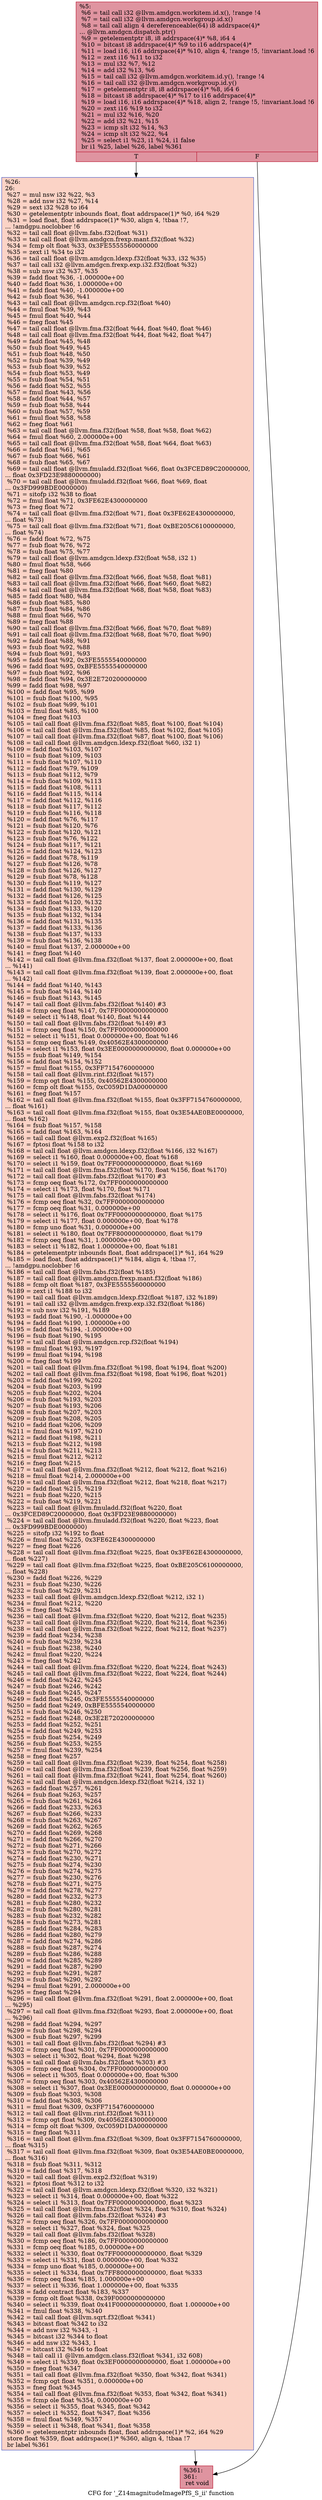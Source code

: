 digraph "CFG for '_Z14magnitudeImagePfS_S_ii' function" {
	label="CFG for '_Z14magnitudeImagePfS_S_ii' function";

	Node0x60104b0 [shape=record,color="#b70d28ff", style=filled, fillcolor="#b70d2870",label="{%5:\l  %6 = tail call i32 @llvm.amdgcn.workitem.id.x(), !range !4\l  %7 = tail call i32 @llvm.amdgcn.workgroup.id.x()\l  %8 = tail call align 4 dereferenceable(64) i8 addrspace(4)*\l... @llvm.amdgcn.dispatch.ptr()\l  %9 = getelementptr i8, i8 addrspace(4)* %8, i64 4\l  %10 = bitcast i8 addrspace(4)* %9 to i16 addrspace(4)*\l  %11 = load i16, i16 addrspace(4)* %10, align 4, !range !5, !invariant.load !6\l  %12 = zext i16 %11 to i32\l  %13 = mul i32 %7, %12\l  %14 = add i32 %13, %6\l  %15 = tail call i32 @llvm.amdgcn.workitem.id.y(), !range !4\l  %16 = tail call i32 @llvm.amdgcn.workgroup.id.y()\l  %17 = getelementptr i8, i8 addrspace(4)* %8, i64 6\l  %18 = bitcast i8 addrspace(4)* %17 to i16 addrspace(4)*\l  %19 = load i16, i16 addrspace(4)* %18, align 2, !range !5, !invariant.load !6\l  %20 = zext i16 %19 to i32\l  %21 = mul i32 %16, %20\l  %22 = add i32 %21, %15\l  %23 = icmp slt i32 %14, %3\l  %24 = icmp slt i32 %22, %4\l  %25 = select i1 %23, i1 %24, i1 false\l  br i1 %25, label %26, label %361\l|{<s0>T|<s1>F}}"];
	Node0x60104b0:s0 -> Node0x6013f10;
	Node0x60104b0:s1 -> Node0x6013fa0;
	Node0x6013f10 [shape=record,color="#3d50c3ff", style=filled, fillcolor="#f59c7d70",label="{%26:\l26:                                               \l  %27 = mul nsw i32 %22, %3\l  %28 = add nsw i32 %27, %14\l  %29 = sext i32 %28 to i64\l  %30 = getelementptr inbounds float, float addrspace(1)* %0, i64 %29\l  %31 = load float, float addrspace(1)* %30, align 4, !tbaa !7,\l... !amdgpu.noclobber !6\l  %32 = tail call float @llvm.fabs.f32(float %31)\l  %33 = tail call float @llvm.amdgcn.frexp.mant.f32(float %32)\l  %34 = fcmp olt float %33, 0x3FE5555560000000\l  %35 = zext i1 %34 to i32\l  %36 = tail call float @llvm.amdgcn.ldexp.f32(float %33, i32 %35)\l  %37 = tail call i32 @llvm.amdgcn.frexp.exp.i32.f32(float %32)\l  %38 = sub nsw i32 %37, %35\l  %39 = fadd float %36, -1.000000e+00\l  %40 = fadd float %36, 1.000000e+00\l  %41 = fadd float %40, -1.000000e+00\l  %42 = fsub float %36, %41\l  %43 = tail call float @llvm.amdgcn.rcp.f32(float %40)\l  %44 = fmul float %39, %43\l  %45 = fmul float %40, %44\l  %46 = fneg float %45\l  %47 = tail call float @llvm.fma.f32(float %44, float %40, float %46)\l  %48 = tail call float @llvm.fma.f32(float %44, float %42, float %47)\l  %49 = fadd float %45, %48\l  %50 = fsub float %49, %45\l  %51 = fsub float %48, %50\l  %52 = fsub float %39, %49\l  %53 = fsub float %39, %52\l  %54 = fsub float %53, %49\l  %55 = fsub float %54, %51\l  %56 = fadd float %52, %55\l  %57 = fmul float %43, %56\l  %58 = fadd float %44, %57\l  %59 = fsub float %58, %44\l  %60 = fsub float %57, %59\l  %61 = fmul float %58, %58\l  %62 = fneg float %61\l  %63 = tail call float @llvm.fma.f32(float %58, float %58, float %62)\l  %64 = fmul float %60, 2.000000e+00\l  %65 = tail call float @llvm.fma.f32(float %58, float %64, float %63)\l  %66 = fadd float %61, %65\l  %67 = fsub float %66, %61\l  %68 = fsub float %65, %67\l  %69 = tail call float @llvm.fmuladd.f32(float %66, float 0x3FCED89C20000000,\l... float 0x3FD23E9880000000)\l  %70 = tail call float @llvm.fmuladd.f32(float %66, float %69, float\l... 0x3FD999BDE0000000)\l  %71 = sitofp i32 %38 to float\l  %72 = fmul float %71, 0x3FE62E4300000000\l  %73 = fneg float %72\l  %74 = tail call float @llvm.fma.f32(float %71, float 0x3FE62E4300000000,\l... float %73)\l  %75 = tail call float @llvm.fma.f32(float %71, float 0xBE205C6100000000,\l... float %74)\l  %76 = fadd float %72, %75\l  %77 = fsub float %76, %72\l  %78 = fsub float %75, %77\l  %79 = tail call float @llvm.amdgcn.ldexp.f32(float %58, i32 1)\l  %80 = fmul float %58, %66\l  %81 = fneg float %80\l  %82 = tail call float @llvm.fma.f32(float %66, float %58, float %81)\l  %83 = tail call float @llvm.fma.f32(float %66, float %60, float %82)\l  %84 = tail call float @llvm.fma.f32(float %68, float %58, float %83)\l  %85 = fadd float %80, %84\l  %86 = fsub float %85, %80\l  %87 = fsub float %84, %86\l  %88 = fmul float %66, %70\l  %89 = fneg float %88\l  %90 = tail call float @llvm.fma.f32(float %66, float %70, float %89)\l  %91 = tail call float @llvm.fma.f32(float %68, float %70, float %90)\l  %92 = fadd float %88, %91\l  %93 = fsub float %92, %88\l  %94 = fsub float %91, %93\l  %95 = fadd float %92, 0x3FE5555540000000\l  %96 = fadd float %95, 0xBFE5555540000000\l  %97 = fsub float %92, %96\l  %98 = fadd float %94, 0x3E2E720200000000\l  %99 = fadd float %98, %97\l  %100 = fadd float %95, %99\l  %101 = fsub float %100, %95\l  %102 = fsub float %99, %101\l  %103 = fmul float %85, %100\l  %104 = fneg float %103\l  %105 = tail call float @llvm.fma.f32(float %85, float %100, float %104)\l  %106 = tail call float @llvm.fma.f32(float %85, float %102, float %105)\l  %107 = tail call float @llvm.fma.f32(float %87, float %100, float %106)\l  %108 = tail call float @llvm.amdgcn.ldexp.f32(float %60, i32 1)\l  %109 = fadd float %103, %107\l  %110 = fsub float %109, %103\l  %111 = fsub float %107, %110\l  %112 = fadd float %79, %109\l  %113 = fsub float %112, %79\l  %114 = fsub float %109, %113\l  %115 = fadd float %108, %111\l  %116 = fadd float %115, %114\l  %117 = fadd float %112, %116\l  %118 = fsub float %117, %112\l  %119 = fsub float %116, %118\l  %120 = fadd float %76, %117\l  %121 = fsub float %120, %76\l  %122 = fsub float %120, %121\l  %123 = fsub float %76, %122\l  %124 = fsub float %117, %121\l  %125 = fadd float %124, %123\l  %126 = fadd float %78, %119\l  %127 = fsub float %126, %78\l  %128 = fsub float %126, %127\l  %129 = fsub float %78, %128\l  %130 = fsub float %119, %127\l  %131 = fadd float %130, %129\l  %132 = fadd float %126, %125\l  %133 = fadd float %120, %132\l  %134 = fsub float %133, %120\l  %135 = fsub float %132, %134\l  %136 = fadd float %131, %135\l  %137 = fadd float %133, %136\l  %138 = fsub float %137, %133\l  %139 = fsub float %136, %138\l  %140 = fmul float %137, 2.000000e+00\l  %141 = fneg float %140\l  %142 = tail call float @llvm.fma.f32(float %137, float 2.000000e+00, float\l... %141)\l  %143 = tail call float @llvm.fma.f32(float %139, float 2.000000e+00, float\l... %142)\l  %144 = fadd float %140, %143\l  %145 = fsub float %144, %140\l  %146 = fsub float %143, %145\l  %147 = tail call float @llvm.fabs.f32(float %140) #3\l  %148 = fcmp oeq float %147, 0x7FF0000000000000\l  %149 = select i1 %148, float %140, float %144\l  %150 = tail call float @llvm.fabs.f32(float %149) #3\l  %151 = fcmp oeq float %150, 0x7FF0000000000000\l  %152 = select i1 %151, float 0.000000e+00, float %146\l  %153 = fcmp oeq float %149, 0x40562E4300000000\l  %154 = select i1 %153, float 0x3EE0000000000000, float 0.000000e+00\l  %155 = fsub float %149, %154\l  %156 = fadd float %154, %152\l  %157 = fmul float %155, 0x3FF7154760000000\l  %158 = tail call float @llvm.rint.f32(float %157)\l  %159 = fcmp ogt float %155, 0x40562E4300000000\l  %160 = fcmp olt float %155, 0xC059D1DA00000000\l  %161 = fneg float %157\l  %162 = tail call float @llvm.fma.f32(float %155, float 0x3FF7154760000000,\l... float %161)\l  %163 = tail call float @llvm.fma.f32(float %155, float 0x3E54AE0BE0000000,\l... float %162)\l  %164 = fsub float %157, %158\l  %165 = fadd float %163, %164\l  %166 = tail call float @llvm.exp2.f32(float %165)\l  %167 = fptosi float %158 to i32\l  %168 = tail call float @llvm.amdgcn.ldexp.f32(float %166, i32 %167)\l  %169 = select i1 %160, float 0.000000e+00, float %168\l  %170 = select i1 %159, float 0x7FF0000000000000, float %169\l  %171 = tail call float @llvm.fma.f32(float %170, float %156, float %170)\l  %172 = tail call float @llvm.fabs.f32(float %170) #3\l  %173 = fcmp oeq float %172, 0x7FF0000000000000\l  %174 = select i1 %173, float %170, float %171\l  %175 = tail call float @llvm.fabs.f32(float %174)\l  %176 = fcmp oeq float %32, 0x7FF0000000000000\l  %177 = fcmp oeq float %31, 0.000000e+00\l  %178 = select i1 %176, float 0x7FF0000000000000, float %175\l  %179 = select i1 %177, float 0.000000e+00, float %178\l  %180 = fcmp uno float %31, 0.000000e+00\l  %181 = select i1 %180, float 0x7FF8000000000000, float %179\l  %182 = fcmp oeq float %31, 1.000000e+00\l  %183 = select i1 %182, float 1.000000e+00, float %181\l  %184 = getelementptr inbounds float, float addrspace(1)* %1, i64 %29\l  %185 = load float, float addrspace(1)* %184, align 4, !tbaa !7,\l... !amdgpu.noclobber !6\l  %186 = tail call float @llvm.fabs.f32(float %185)\l  %187 = tail call float @llvm.amdgcn.frexp.mant.f32(float %186)\l  %188 = fcmp olt float %187, 0x3FE5555560000000\l  %189 = zext i1 %188 to i32\l  %190 = tail call float @llvm.amdgcn.ldexp.f32(float %187, i32 %189)\l  %191 = tail call i32 @llvm.amdgcn.frexp.exp.i32.f32(float %186)\l  %192 = sub nsw i32 %191, %189\l  %193 = fadd float %190, -1.000000e+00\l  %194 = fadd float %190, 1.000000e+00\l  %195 = fadd float %194, -1.000000e+00\l  %196 = fsub float %190, %195\l  %197 = tail call float @llvm.amdgcn.rcp.f32(float %194)\l  %198 = fmul float %193, %197\l  %199 = fmul float %194, %198\l  %200 = fneg float %199\l  %201 = tail call float @llvm.fma.f32(float %198, float %194, float %200)\l  %202 = tail call float @llvm.fma.f32(float %198, float %196, float %201)\l  %203 = fadd float %199, %202\l  %204 = fsub float %203, %199\l  %205 = fsub float %202, %204\l  %206 = fsub float %193, %203\l  %207 = fsub float %193, %206\l  %208 = fsub float %207, %203\l  %209 = fsub float %208, %205\l  %210 = fadd float %206, %209\l  %211 = fmul float %197, %210\l  %212 = fadd float %198, %211\l  %213 = fsub float %212, %198\l  %214 = fsub float %211, %213\l  %215 = fmul float %212, %212\l  %216 = fneg float %215\l  %217 = tail call float @llvm.fma.f32(float %212, float %212, float %216)\l  %218 = fmul float %214, 2.000000e+00\l  %219 = tail call float @llvm.fma.f32(float %212, float %218, float %217)\l  %220 = fadd float %215, %219\l  %221 = fsub float %220, %215\l  %222 = fsub float %219, %221\l  %223 = tail call float @llvm.fmuladd.f32(float %220, float\l... 0x3FCED89C20000000, float 0x3FD23E9880000000)\l  %224 = tail call float @llvm.fmuladd.f32(float %220, float %223, float\l... 0x3FD999BDE0000000)\l  %225 = sitofp i32 %192 to float\l  %226 = fmul float %225, 0x3FE62E4300000000\l  %227 = fneg float %226\l  %228 = tail call float @llvm.fma.f32(float %225, float 0x3FE62E4300000000,\l... float %227)\l  %229 = tail call float @llvm.fma.f32(float %225, float 0xBE205C6100000000,\l... float %228)\l  %230 = fadd float %226, %229\l  %231 = fsub float %230, %226\l  %232 = fsub float %229, %231\l  %233 = tail call float @llvm.amdgcn.ldexp.f32(float %212, i32 1)\l  %234 = fmul float %212, %220\l  %235 = fneg float %234\l  %236 = tail call float @llvm.fma.f32(float %220, float %212, float %235)\l  %237 = tail call float @llvm.fma.f32(float %220, float %214, float %236)\l  %238 = tail call float @llvm.fma.f32(float %222, float %212, float %237)\l  %239 = fadd float %234, %238\l  %240 = fsub float %239, %234\l  %241 = fsub float %238, %240\l  %242 = fmul float %220, %224\l  %243 = fneg float %242\l  %244 = tail call float @llvm.fma.f32(float %220, float %224, float %243)\l  %245 = tail call float @llvm.fma.f32(float %222, float %224, float %244)\l  %246 = fadd float %242, %245\l  %247 = fsub float %246, %242\l  %248 = fsub float %245, %247\l  %249 = fadd float %246, 0x3FE5555540000000\l  %250 = fadd float %249, 0xBFE5555540000000\l  %251 = fsub float %246, %250\l  %252 = fadd float %248, 0x3E2E720200000000\l  %253 = fadd float %252, %251\l  %254 = fadd float %249, %253\l  %255 = fsub float %254, %249\l  %256 = fsub float %253, %255\l  %257 = fmul float %239, %254\l  %258 = fneg float %257\l  %259 = tail call float @llvm.fma.f32(float %239, float %254, float %258)\l  %260 = tail call float @llvm.fma.f32(float %239, float %256, float %259)\l  %261 = tail call float @llvm.fma.f32(float %241, float %254, float %260)\l  %262 = tail call float @llvm.amdgcn.ldexp.f32(float %214, i32 1)\l  %263 = fadd float %257, %261\l  %264 = fsub float %263, %257\l  %265 = fsub float %261, %264\l  %266 = fadd float %233, %263\l  %267 = fsub float %266, %233\l  %268 = fsub float %263, %267\l  %269 = fadd float %262, %265\l  %270 = fadd float %269, %268\l  %271 = fadd float %266, %270\l  %272 = fsub float %271, %266\l  %273 = fsub float %270, %272\l  %274 = fadd float %230, %271\l  %275 = fsub float %274, %230\l  %276 = fsub float %274, %275\l  %277 = fsub float %230, %276\l  %278 = fsub float %271, %275\l  %279 = fadd float %278, %277\l  %280 = fadd float %232, %273\l  %281 = fsub float %280, %232\l  %282 = fsub float %280, %281\l  %283 = fsub float %232, %282\l  %284 = fsub float %273, %281\l  %285 = fadd float %284, %283\l  %286 = fadd float %280, %279\l  %287 = fadd float %274, %286\l  %288 = fsub float %287, %274\l  %289 = fsub float %286, %288\l  %290 = fadd float %285, %289\l  %291 = fadd float %287, %290\l  %292 = fsub float %291, %287\l  %293 = fsub float %290, %292\l  %294 = fmul float %291, 2.000000e+00\l  %295 = fneg float %294\l  %296 = tail call float @llvm.fma.f32(float %291, float 2.000000e+00, float\l... %295)\l  %297 = tail call float @llvm.fma.f32(float %293, float 2.000000e+00, float\l... %296)\l  %298 = fadd float %294, %297\l  %299 = fsub float %298, %294\l  %300 = fsub float %297, %299\l  %301 = tail call float @llvm.fabs.f32(float %294) #3\l  %302 = fcmp oeq float %301, 0x7FF0000000000000\l  %303 = select i1 %302, float %294, float %298\l  %304 = tail call float @llvm.fabs.f32(float %303) #3\l  %305 = fcmp oeq float %304, 0x7FF0000000000000\l  %306 = select i1 %305, float 0.000000e+00, float %300\l  %307 = fcmp oeq float %303, 0x40562E4300000000\l  %308 = select i1 %307, float 0x3EE0000000000000, float 0.000000e+00\l  %309 = fsub float %303, %308\l  %310 = fadd float %308, %306\l  %311 = fmul float %309, 0x3FF7154760000000\l  %312 = tail call float @llvm.rint.f32(float %311)\l  %313 = fcmp ogt float %309, 0x40562E4300000000\l  %314 = fcmp olt float %309, 0xC059D1DA00000000\l  %315 = fneg float %311\l  %316 = tail call float @llvm.fma.f32(float %309, float 0x3FF7154760000000,\l... float %315)\l  %317 = tail call float @llvm.fma.f32(float %309, float 0x3E54AE0BE0000000,\l... float %316)\l  %318 = fsub float %311, %312\l  %319 = fadd float %317, %318\l  %320 = tail call float @llvm.exp2.f32(float %319)\l  %321 = fptosi float %312 to i32\l  %322 = tail call float @llvm.amdgcn.ldexp.f32(float %320, i32 %321)\l  %323 = select i1 %314, float 0.000000e+00, float %322\l  %324 = select i1 %313, float 0x7FF0000000000000, float %323\l  %325 = tail call float @llvm.fma.f32(float %324, float %310, float %324)\l  %326 = tail call float @llvm.fabs.f32(float %324) #3\l  %327 = fcmp oeq float %326, 0x7FF0000000000000\l  %328 = select i1 %327, float %324, float %325\l  %329 = tail call float @llvm.fabs.f32(float %328)\l  %330 = fcmp oeq float %186, 0x7FF0000000000000\l  %331 = fcmp oeq float %185, 0.000000e+00\l  %332 = select i1 %330, float 0x7FF0000000000000, float %329\l  %333 = select i1 %331, float 0.000000e+00, float %332\l  %334 = fcmp uno float %185, 0.000000e+00\l  %335 = select i1 %334, float 0x7FF8000000000000, float %333\l  %336 = fcmp oeq float %185, 1.000000e+00\l  %337 = select i1 %336, float 1.000000e+00, float %335\l  %338 = fadd contract float %183, %337\l  %339 = fcmp olt float %338, 0x39F0000000000000\l  %340 = select i1 %339, float 0x41F0000000000000, float 1.000000e+00\l  %341 = fmul float %338, %340\l  %342 = tail call float @llvm.sqrt.f32(float %341)\l  %343 = bitcast float %342 to i32\l  %344 = add nsw i32 %343, -1\l  %345 = bitcast i32 %344 to float\l  %346 = add nsw i32 %343, 1\l  %347 = bitcast i32 %346 to float\l  %348 = tail call i1 @llvm.amdgcn.class.f32(float %341, i32 608)\l  %349 = select i1 %339, float 0x3EF0000000000000, float 1.000000e+00\l  %350 = fneg float %347\l  %351 = tail call float @llvm.fma.f32(float %350, float %342, float %341)\l  %352 = fcmp ogt float %351, 0.000000e+00\l  %353 = fneg float %345\l  %354 = tail call float @llvm.fma.f32(float %353, float %342, float %341)\l  %355 = fcmp ole float %354, 0.000000e+00\l  %356 = select i1 %355, float %345, float %342\l  %357 = select i1 %352, float %347, float %356\l  %358 = fmul float %349, %357\l  %359 = select i1 %348, float %341, float %358\l  %360 = getelementptr inbounds float, float addrspace(1)* %2, i64 %29\l  store float %359, float addrspace(1)* %360, align 4, !tbaa !7\l  br label %361\l}"];
	Node0x6013f10 -> Node0x6013fa0;
	Node0x6013fa0 [shape=record,color="#b70d28ff", style=filled, fillcolor="#b70d2870",label="{%361:\l361:                                              \l  ret void\l}"];
}
